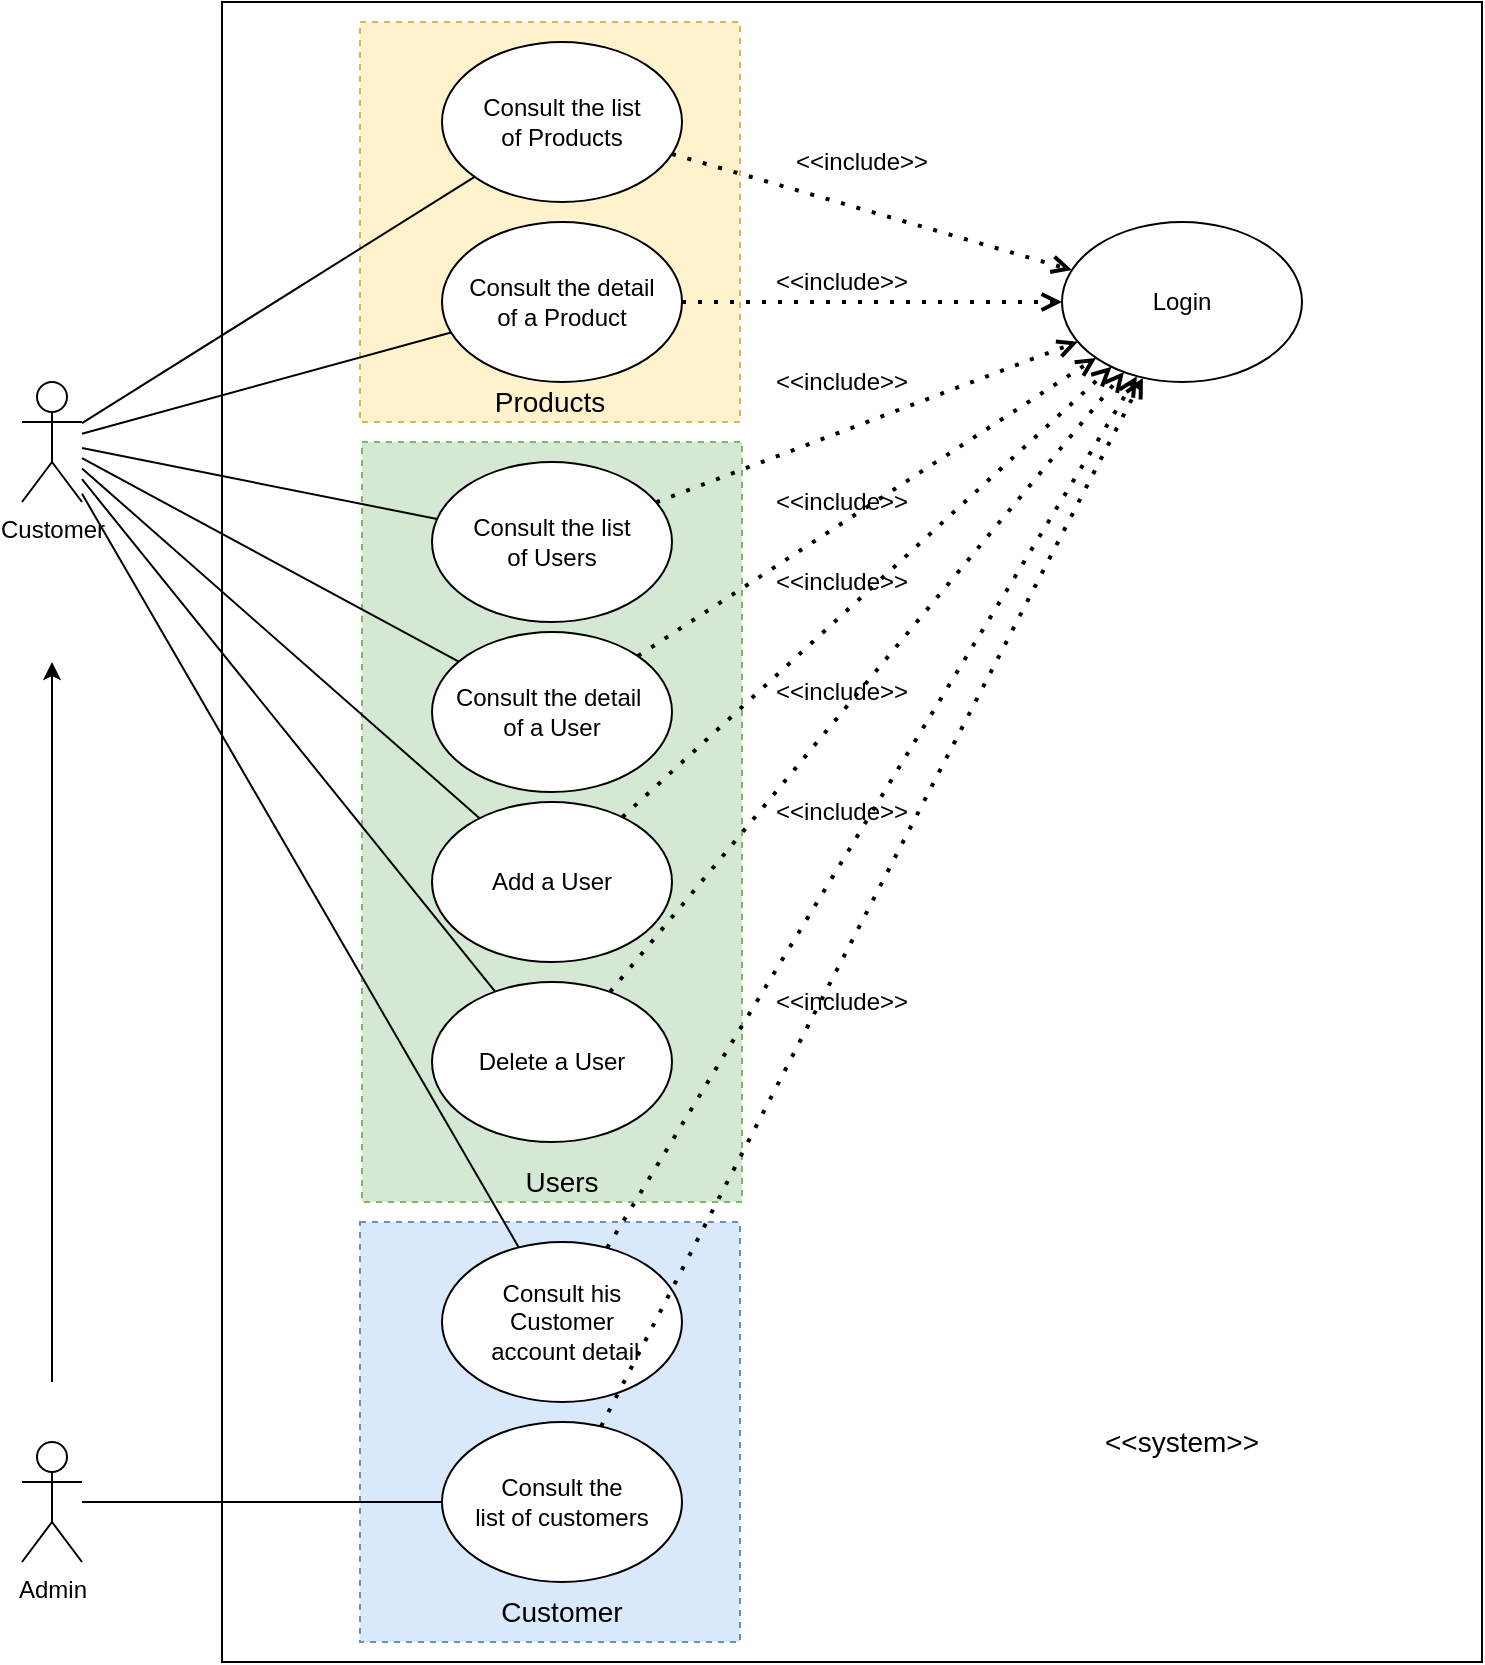 <mxfile version="13.6.2" type="device"><diagram id="E0F7ByZO08J8Pbl1r1id" name="Page-1"><mxGraphModel dx="2234" dy="821" grid="1" gridSize="10" guides="1" tooltips="1" connect="1" arrows="1" fold="1" page="1" pageScale="1" pageWidth="827" pageHeight="1169" math="0" shadow="0"><root><mxCell id="0"/><mxCell id="1" parent="0"/><mxCell id="qEwITcIvE9ndq8P2Aa5f-56" value="" style="rounded=0;whiteSpace=wrap;html=1;" parent="1" vertex="1"><mxGeometry x="250" y="230" width="630" height="830" as="geometry"/></mxCell><mxCell id="Zn52uIBp29LTMrjWs_Cy-3" value="" style="rounded=0;whiteSpace=wrap;html=1;dashed=1;fillColor=#d5e8d4;strokeColor=#82b366;" parent="1" vertex="1"><mxGeometry x="320" y="450" width="190" height="380" as="geometry"/></mxCell><mxCell id="Zn52uIBp29LTMrjWs_Cy-1" value="" style="rounded=0;whiteSpace=wrap;html=1;dashed=1;fillColor=#fff2cc;strokeColor=#d6b656;" parent="1" vertex="1"><mxGeometry x="319" y="240" width="190" height="200" as="geometry"/></mxCell><mxCell id="qEwITcIvE9ndq8P2Aa5f-57" value="Customer" style="shape=umlActor;verticalLabelPosition=bottom;verticalAlign=top;html=1;outlineConnect=0;" parent="1" vertex="1"><mxGeometry x="150" y="420" width="30" height="60" as="geometry"/></mxCell><mxCell id="qEwITcIvE9ndq8P2Aa5f-58" value="Consult the list&lt;br&gt;of Products" style="ellipse;whiteSpace=wrap;html=1;" parent="1" vertex="1"><mxGeometry x="360" y="250" width="120" height="80" as="geometry"/></mxCell><mxCell id="qEwITcIvE9ndq8P2Aa5f-59" value="Consult the detail &lt;br&gt;of a Product" style="ellipse;whiteSpace=wrap;html=1;" parent="1" vertex="1"><mxGeometry x="360" y="340" width="120" height="80" as="geometry"/></mxCell><mxCell id="qEwITcIvE9ndq8P2Aa5f-60" value="Consult the list&lt;br&gt;of Users" style="ellipse;whiteSpace=wrap;html=1;" parent="1" vertex="1"><mxGeometry x="355" y="460" width="120" height="80" as="geometry"/></mxCell><mxCell id="qEwITcIvE9ndq8P2Aa5f-61" value="Consult the detail&amp;nbsp;&lt;br&gt;of a User" style="ellipse;whiteSpace=wrap;html=1;" parent="1" vertex="1"><mxGeometry x="355" y="545" width="120" height="80" as="geometry"/></mxCell><mxCell id="qEwITcIvE9ndq8P2Aa5f-62" value="Login" style="ellipse;whiteSpace=wrap;html=1;" parent="1" vertex="1"><mxGeometry x="670" y="340" width="120" height="80" as="geometry"/></mxCell><mxCell id="qEwITcIvE9ndq8P2Aa5f-63" value="" style="endArrow=open;dashed=1;html=1;dashPattern=1 3;strokeWidth=2;startArrow=none;startFill=0;endFill=0;" parent="1" source="qEwITcIvE9ndq8P2Aa5f-58" target="qEwITcIvE9ndq8P2Aa5f-62" edge="1"><mxGeometry width="50" height="50" relative="1" as="geometry"><mxPoint x="520" y="340" as="sourcePoint"/><mxPoint x="570" y="290" as="targetPoint"/></mxGeometry></mxCell><mxCell id="qEwITcIvE9ndq8P2Aa5f-68" value="" style="endArrow=open;dashed=1;html=1;dashPattern=1 3;strokeWidth=2;startArrow=none;startFill=0;endFill=0;" parent="1" source="qEwITcIvE9ndq8P2Aa5f-59" target="qEwITcIvE9ndq8P2Aa5f-62" edge="1"><mxGeometry width="50" height="50" relative="1" as="geometry"><mxPoint x="470.003" y="308.27" as="sourcePoint"/><mxPoint x="715.114" y="471.726" as="targetPoint"/></mxGeometry></mxCell><mxCell id="qEwITcIvE9ndq8P2Aa5f-69" value="" style="endArrow=open;dashed=1;html=1;dashPattern=1 3;strokeWidth=2;startArrow=none;startFill=0;endFill=0;" parent="1" source="qEwITcIvE9ndq8P2Aa5f-61" target="qEwITcIvE9ndq8P2Aa5f-62" edge="1"><mxGeometry width="50" height="50" relative="1" as="geometry"><mxPoint x="467.239" y="331.995" as="sourcePoint"/><mxPoint x="682.824" y="377.872" as="targetPoint"/></mxGeometry></mxCell><mxCell id="qEwITcIvE9ndq8P2Aa5f-70" value="" style="endArrow=open;dashed=1;html=1;dashPattern=1 3;strokeWidth=2;startArrow=none;startFill=0;endFill=0;" parent="1" source="Zn52uIBp29LTMrjWs_Cy-5" target="qEwITcIvE9ndq8P2Aa5f-62" edge="1"><mxGeometry width="50" height="50" relative="1" as="geometry"><mxPoint x="477.239" y="341.995" as="sourcePoint"/><mxPoint x="692.824" y="387.872" as="targetPoint"/></mxGeometry></mxCell><mxCell id="qEwITcIvE9ndq8P2Aa5f-71" value="&amp;lt;&amp;lt;include&amp;gt;&amp;gt;" style="text;html=1;strokeColor=none;fillColor=none;align=center;verticalAlign=middle;whiteSpace=wrap;rounded=0;" parent="1" vertex="1"><mxGeometry x="550" y="300" width="40" height="20" as="geometry"/></mxCell><mxCell id="qEwITcIvE9ndq8P2Aa5f-73" value="&amp;lt;&amp;lt;include&amp;gt;&amp;gt;" style="text;html=1;strokeColor=none;fillColor=none;align=center;verticalAlign=middle;whiteSpace=wrap;rounded=0;" parent="1" vertex="1"><mxGeometry x="540" y="360" width="40" height="20" as="geometry"/></mxCell><mxCell id="qEwITcIvE9ndq8P2Aa5f-75" value="&amp;lt;&amp;lt;include&amp;gt;&amp;gt;" style="text;html=1;strokeColor=none;fillColor=none;align=center;verticalAlign=middle;whiteSpace=wrap;rounded=0;" parent="1" vertex="1"><mxGeometry x="540" y="410" width="40" height="20" as="geometry"/></mxCell><mxCell id="qEwITcIvE9ndq8P2Aa5f-77" value="&amp;lt;&amp;lt;include&amp;gt;&amp;gt;" style="text;html=1;strokeColor=none;fillColor=none;align=center;verticalAlign=middle;whiteSpace=wrap;rounded=0;" parent="1" vertex="1"><mxGeometry x="540" y="470" width="40" height="20" as="geometry"/></mxCell><mxCell id="qEwITcIvE9ndq8P2Aa5f-79" value="" style="endArrow=none;html=1;" parent="1" source="qEwITcIvE9ndq8P2Aa5f-57" target="qEwITcIvE9ndq8P2Aa5f-58" edge="1"><mxGeometry width="50" height="50" relative="1" as="geometry"><mxPoint x="190" y="320" as="sourcePoint"/><mxPoint x="240" y="270" as="targetPoint"/></mxGeometry></mxCell><mxCell id="qEwITcIvE9ndq8P2Aa5f-80" value="" style="endArrow=none;html=1;" parent="1" source="qEwITcIvE9ndq8P2Aa5f-57" target="qEwITcIvE9ndq8P2Aa5f-59" edge="1"><mxGeometry width="50" height="50" relative="1" as="geometry"><mxPoint x="190" y="375.957" as="sourcePoint"/><mxPoint x="375.196" y="202.583" as="targetPoint"/></mxGeometry></mxCell><mxCell id="qEwITcIvE9ndq8P2Aa5f-81" value="" style="endArrow=none;html=1;" parent="1" source="qEwITcIvE9ndq8P2Aa5f-57" target="qEwITcIvE9ndq8P2Aa5f-60" edge="1"><mxGeometry width="50" height="50" relative="1" as="geometry"><mxPoint x="200" y="385.957" as="sourcePoint"/><mxPoint x="385.196" y="212.583" as="targetPoint"/></mxGeometry></mxCell><mxCell id="qEwITcIvE9ndq8P2Aa5f-82" value="" style="endArrow=none;html=1;" parent="1" source="qEwITcIvE9ndq8P2Aa5f-57" target="qEwITcIvE9ndq8P2Aa5f-61" edge="1"><mxGeometry width="50" height="50" relative="1" as="geometry"><mxPoint x="210" y="395.957" as="sourcePoint"/><mxPoint x="395.196" y="222.583" as="targetPoint"/></mxGeometry></mxCell><mxCell id="Zn52uIBp29LTMrjWs_Cy-2" value="Products" style="text;html=1;strokeColor=none;fillColor=none;align=center;verticalAlign=middle;whiteSpace=wrap;rounded=0;dashed=1;fontSize=14;" parent="1" vertex="1"><mxGeometry x="394" y="420" width="40" height="20" as="geometry"/></mxCell><mxCell id="Zn52uIBp29LTMrjWs_Cy-4" value="Users" style="text;html=1;strokeColor=none;fillColor=none;align=center;verticalAlign=middle;whiteSpace=wrap;rounded=0;dashed=1;fontSize=14;" parent="1" vertex="1"><mxGeometry x="380" y="810" width="80" height="20" as="geometry"/></mxCell><mxCell id="Zn52uIBp29LTMrjWs_Cy-5" value="Add a User" style="ellipse;whiteSpace=wrap;html=1;" parent="1" vertex="1"><mxGeometry x="355" y="630" width="120" height="80" as="geometry"/></mxCell><mxCell id="Zn52uIBp29LTMrjWs_Cy-6" value="" style="endArrow=open;dashed=1;html=1;dashPattern=1 3;strokeWidth=2;startArrow=none;startFill=0;endFill=0;" parent="1" source="qEwITcIvE9ndq8P2Aa5f-60" target="qEwITcIvE9ndq8P2Aa5f-62" edge="1"><mxGeometry width="50" height="50" relative="1" as="geometry"><mxPoint x="477.239" y="449.395" as="sourcePoint"/><mxPoint x="687.574" y="515.684" as="targetPoint"/></mxGeometry></mxCell><mxCell id="Zn52uIBp29LTMrjWs_Cy-7" value="&amp;lt;&amp;lt;include&amp;gt;&amp;gt;" style="text;html=1;strokeColor=none;fillColor=none;align=center;verticalAlign=middle;whiteSpace=wrap;rounded=0;" parent="1" vertex="1"><mxGeometry x="540" y="510" width="40" height="20" as="geometry"/></mxCell><mxCell id="Zn52uIBp29LTMrjWs_Cy-9" value="" style="endArrow=none;html=1;" parent="1" source="qEwITcIvE9ndq8P2Aa5f-57" target="Zn52uIBp29LTMrjWs_Cy-5" edge="1"><mxGeometry width="50" height="50" relative="1" as="geometry"><mxPoint x="180" y="500.0" as="sourcePoint"/><mxPoint x="395.196" y="329.983" as="targetPoint"/></mxGeometry></mxCell><mxCell id="Zn52uIBp29LTMrjWs_Cy-10" value="Delete a User" style="ellipse;whiteSpace=wrap;html=1;" parent="1" vertex="1"><mxGeometry x="355" y="720" width="120" height="80" as="geometry"/></mxCell><mxCell id="Zn52uIBp29LTMrjWs_Cy-11" value="" style="endArrow=open;dashed=1;html=1;dashPattern=1 3;strokeWidth=2;startArrow=none;startFill=0;endFill=0;" parent="1" source="Zn52uIBp29LTMrjWs_Cy-10" target="qEwITcIvE9ndq8P2Aa5f-62" edge="1"><mxGeometry width="50" height="50" relative="1" as="geometry"><mxPoint x="477.239" y="579.395" as="sourcePoint"/><mxPoint x="687.574" y="645.684" as="targetPoint"/></mxGeometry></mxCell><mxCell id="Zn52uIBp29LTMrjWs_Cy-12" value="&amp;lt;&amp;lt;include&amp;gt;&amp;gt;" style="text;html=1;strokeColor=none;fillColor=none;align=center;verticalAlign=middle;whiteSpace=wrap;rounded=0;" parent="1" vertex="1"><mxGeometry x="540" y="565" width="40" height="20" as="geometry"/></mxCell><mxCell id="Zn52uIBp29LTMrjWs_Cy-14" value="" style="endArrow=none;html=1;" parent="1" source="qEwITcIvE9ndq8P2Aa5f-57" target="Zn52uIBp29LTMrjWs_Cy-10" edge="1"><mxGeometry width="50" height="50" relative="1" as="geometry"><mxPoint x="180" y="630.0" as="sourcePoint"/><mxPoint x="395.196" y="459.983" as="targetPoint"/></mxGeometry></mxCell><mxCell id="Zn52uIBp29LTMrjWs_Cy-16" value="&amp;lt;&amp;lt;system&amp;gt;&amp;gt;" style="text;html=1;strokeColor=none;fillColor=none;align=center;verticalAlign=middle;whiteSpace=wrap;rounded=0;dashed=1;fontSize=14;" parent="1" vertex="1"><mxGeometry x="710" y="940" width="40" height="20" as="geometry"/></mxCell><mxCell id="SbyabzqfdUnF6k3gdzgp-2" value="" style="rounded=0;whiteSpace=wrap;html=1;dashed=1;strokeColor=#6c8ebf;fillColor=#dae8fc;" parent="1" vertex="1"><mxGeometry x="319" y="840" width="190" height="210" as="geometry"/></mxCell><mxCell id="SbyabzqfdUnF6k3gdzgp-3" value="Consult his&lt;br&gt;Customer&lt;br&gt;&amp;nbsp;account detail" style="ellipse;whiteSpace=wrap;html=1;" parent="1" vertex="1"><mxGeometry x="360" y="850" width="120" height="80" as="geometry"/></mxCell><mxCell id="SbyabzqfdUnF6k3gdzgp-4" value="" style="endArrow=none;html=1;" parent="1" source="qEwITcIvE9ndq8P2Aa5f-57" target="SbyabzqfdUnF6k3gdzgp-3" edge="1"><mxGeometry width="50" height="50" relative="1" as="geometry"><mxPoint x="190" y="479.2" as="sourcePoint"/><mxPoint x="397.284" y="744.523" as="targetPoint"/></mxGeometry></mxCell><mxCell id="SbyabzqfdUnF6k3gdzgp-5" value="" style="endArrow=open;dashed=1;html=1;dashPattern=1 3;strokeWidth=2;startArrow=none;startFill=0;endFill=0;" parent="1" source="SbyabzqfdUnF6k3gdzgp-3" target="qEwITcIvE9ndq8P2Aa5f-62" edge="1"><mxGeometry width="50" height="50" relative="1" as="geometry"><mxPoint x="453.452" y="744.783" as="sourcePoint"/><mxPoint x="711.554" y="425.219" as="targetPoint"/></mxGeometry></mxCell><mxCell id="SbyabzqfdUnF6k3gdzgp-6" value="&amp;lt;&amp;lt;include&amp;gt;&amp;gt;" style="text;html=1;strokeColor=none;fillColor=none;align=center;verticalAlign=middle;whiteSpace=wrap;rounded=0;" parent="1" vertex="1"><mxGeometry x="540" y="625" width="40" height="20" as="geometry"/></mxCell><mxCell id="8JTb0Ju4mkN45lDXXMaa-2" value="Consult the&lt;br&gt;list of customers" style="ellipse;whiteSpace=wrap;html=1;" parent="1" vertex="1"><mxGeometry x="360" y="940" width="120" height="80" as="geometry"/></mxCell><mxCell id="8JTb0Ju4mkN45lDXXMaa-3" value="Customer" style="text;html=1;strokeColor=none;fillColor=none;align=center;verticalAlign=middle;whiteSpace=wrap;rounded=0;dashed=1;fontSize=14;" parent="1" vertex="1"><mxGeometry x="380" y="1030" width="80" height="10" as="geometry"/></mxCell><mxCell id="8JTb0Ju4mkN45lDXXMaa-4" value="Admin" style="shape=umlActor;verticalLabelPosition=bottom;verticalAlign=top;html=1;outlineConnect=0;" parent="1" vertex="1"><mxGeometry x="150" y="950" width="30" height="60" as="geometry"/></mxCell><mxCell id="8JTb0Ju4mkN45lDXXMaa-5" value="" style="endArrow=classic;html=1;" parent="1" edge="1"><mxGeometry width="50" height="50" relative="1" as="geometry"><mxPoint x="165" y="920" as="sourcePoint"/><mxPoint x="165" y="560" as="targetPoint"/></mxGeometry></mxCell><mxCell id="8JTb0Ju4mkN45lDXXMaa-6" value="" style="endArrow=none;html=1;" parent="1" source="8JTb0Ju4mkN45lDXXMaa-4" target="8JTb0Ju4mkN45lDXXMaa-2" edge="1"><mxGeometry width="50" height="50" relative="1" as="geometry"><mxPoint x="190" y="1040" as="sourcePoint"/><mxPoint x="240" y="990" as="targetPoint"/></mxGeometry></mxCell><mxCell id="8JTb0Ju4mkN45lDXXMaa-7" value="" style="endArrow=open;dashed=1;html=1;dashPattern=1 3;strokeWidth=2;startArrow=none;startFill=0;endFill=0;" parent="1" source="8JTb0Ju4mkN45lDXXMaa-2" edge="1" target="qEwITcIvE9ndq8P2Aa5f-62"><mxGeometry width="50" height="50" relative="1" as="geometry"><mxPoint x="447.075" y="882.806" as="sourcePoint"/><mxPoint x="717.898" y="427.187" as="targetPoint"/></mxGeometry></mxCell><mxCell id="8JTb0Ju4mkN45lDXXMaa-8" value="&amp;lt;&amp;lt;include&amp;gt;&amp;gt;" style="text;html=1;strokeColor=none;fillColor=none;align=center;verticalAlign=middle;whiteSpace=wrap;rounded=0;" parent="1" vertex="1"><mxGeometry x="540" y="720" width="40" height="20" as="geometry"/></mxCell></root></mxGraphModel></diagram></mxfile>